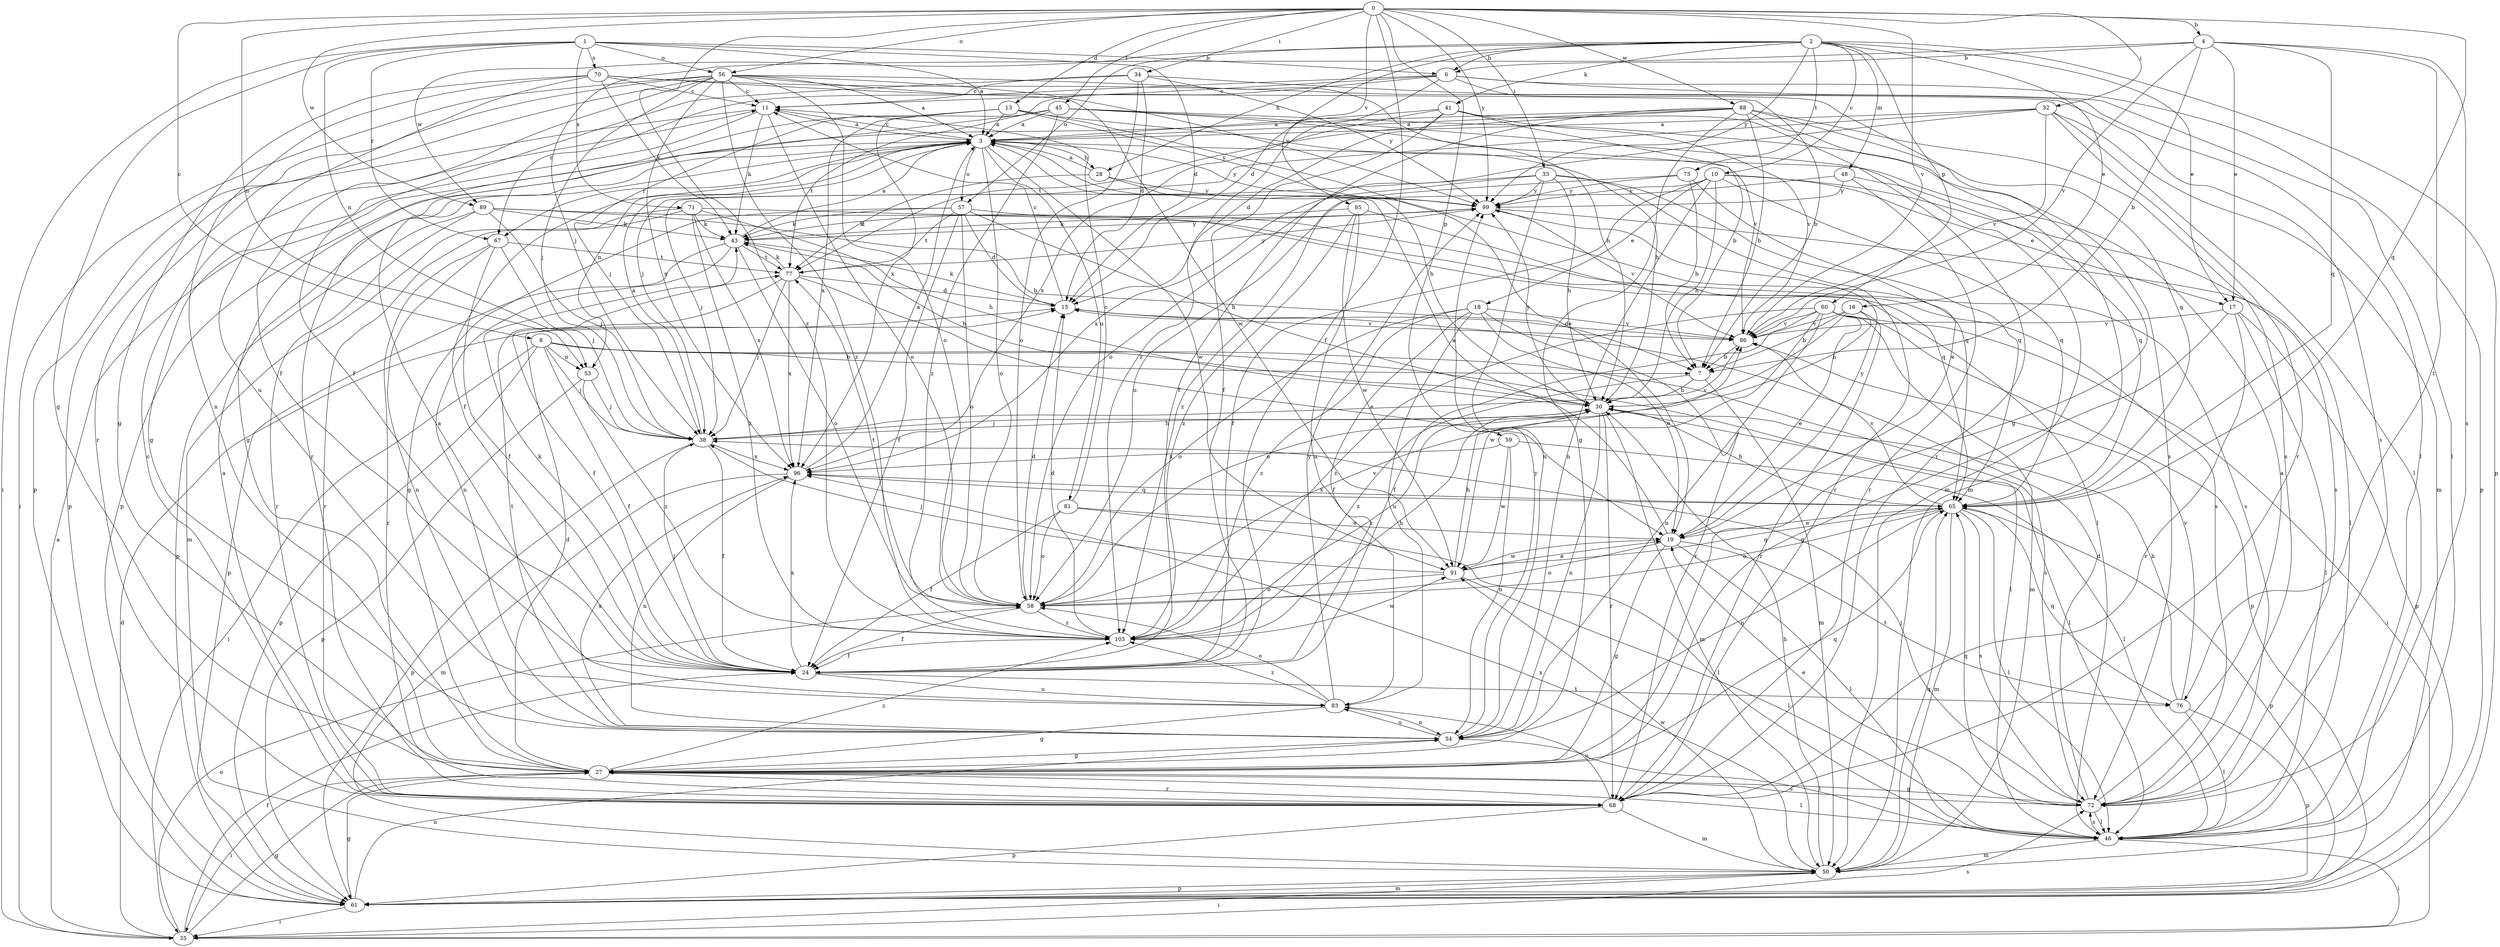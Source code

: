 strict digraph  {
0;
1;
2;
3;
4;
6;
7;
8;
10;
11;
13;
15;
16;
17;
18;
19;
24;
27;
28;
30;
32;
33;
34;
35;
38;
41;
43;
45;
46;
48;
50;
53;
54;
56;
57;
58;
59;
60;
61;
65;
67;
68;
70;
71;
72;
75;
76;
77;
81;
83;
85;
86;
88;
89;
91;
96;
99;
103;
0 -> 4  [label=b];
0 -> 8  [label=c];
0 -> 13  [label=d];
0 -> 24  [label=f];
0 -> 32  [label=i];
0 -> 33  [label=i];
0 -> 34  [label=i];
0 -> 45  [label=l];
0 -> 53  [label=n];
0 -> 56  [label=o];
0 -> 59  [label=p];
0 -> 65  [label=q];
0 -> 85  [label=v];
0 -> 86  [label=v];
0 -> 88  [label=w];
0 -> 89  [label=w];
0 -> 99  [label=y];
0 -> 103  [label=z];
1 -> 3  [label=a];
1 -> 6  [label=b];
1 -> 15  [label=d];
1 -> 27  [label=g];
1 -> 35  [label=i];
1 -> 53  [label=n];
1 -> 56  [label=o];
1 -> 67  [label=r];
1 -> 70  [label=s];
1 -> 71  [label=s];
2 -> 6  [label=b];
2 -> 10  [label=c];
2 -> 15  [label=d];
2 -> 16  [label=e];
2 -> 17  [label=e];
2 -> 28  [label=h];
2 -> 41  [label=k];
2 -> 48  [label=m];
2 -> 57  [label=o];
2 -> 60  [label=p];
2 -> 61  [label=p];
2 -> 75  [label=t];
2 -> 89  [label=w];
2 -> 99  [label=y];
3 -> 11  [label=c];
3 -> 24  [label=f];
3 -> 28  [label=h];
3 -> 30  [label=h];
3 -> 53  [label=n];
3 -> 57  [label=o];
3 -> 58  [label=o];
3 -> 67  [label=r];
3 -> 81  [label=u];
3 -> 91  [label=w];
3 -> 99  [label=y];
4 -> 6  [label=b];
4 -> 7  [label=b];
4 -> 17  [label=e];
4 -> 38  [label=j];
4 -> 65  [label=q];
4 -> 72  [label=s];
4 -> 76  [label=t];
4 -> 86  [label=v];
6 -> 11  [label=c];
6 -> 27  [label=g];
6 -> 46  [label=l];
6 -> 61  [label=p];
6 -> 67  [label=r];
6 -> 96  [label=x];
6 -> 103  [label=z];
7 -> 30  [label=h];
7 -> 50  [label=m];
7 -> 103  [label=z];
8 -> 7  [label=b];
8 -> 24  [label=f];
8 -> 35  [label=i];
8 -> 38  [label=j];
8 -> 46  [label=l];
8 -> 53  [label=n];
8 -> 61  [label=p];
8 -> 72  [label=s];
10 -> 17  [label=e];
10 -> 18  [label=e];
10 -> 24  [label=f];
10 -> 30  [label=h];
10 -> 54  [label=n];
10 -> 65  [label=q];
10 -> 72  [label=s];
10 -> 99  [label=y];
11 -> 3  [label=a];
11 -> 27  [label=g];
11 -> 43  [label=k];
11 -> 58  [label=o];
11 -> 61  [label=p];
13 -> 3  [label=a];
13 -> 19  [label=e];
13 -> 27  [label=g];
13 -> 30  [label=h];
13 -> 38  [label=j];
13 -> 96  [label=x];
13 -> 99  [label=y];
15 -> 11  [label=c];
15 -> 43  [label=k];
15 -> 86  [label=v];
16 -> 7  [label=b];
16 -> 30  [label=h];
16 -> 58  [label=o];
16 -> 68  [label=r];
16 -> 86  [label=v];
17 -> 27  [label=g];
17 -> 46  [label=l];
17 -> 61  [label=p];
17 -> 68  [label=r];
17 -> 86  [label=v];
18 -> 19  [label=e];
18 -> 24  [label=f];
18 -> 58  [label=o];
18 -> 68  [label=r];
18 -> 83  [label=u];
18 -> 86  [label=v];
18 -> 103  [label=z];
19 -> 3  [label=a];
19 -> 27  [label=g];
19 -> 46  [label=l];
19 -> 58  [label=o];
19 -> 76  [label=t];
19 -> 91  [label=w];
19 -> 99  [label=y];
24 -> 38  [label=j];
24 -> 43  [label=k];
24 -> 76  [label=t];
24 -> 83  [label=u];
24 -> 96  [label=x];
27 -> 15  [label=d];
27 -> 35  [label=i];
27 -> 46  [label=l];
27 -> 65  [label=q];
27 -> 68  [label=r];
27 -> 72  [label=s];
27 -> 103  [label=z];
28 -> 3  [label=a];
28 -> 65  [label=q];
28 -> 77  [label=t];
28 -> 99  [label=y];
30 -> 38  [label=j];
30 -> 46  [label=l];
30 -> 50  [label=m];
30 -> 54  [label=n];
30 -> 68  [label=r];
30 -> 99  [label=y];
30 -> 103  [label=z];
32 -> 3  [label=a];
32 -> 38  [label=j];
32 -> 46  [label=l];
32 -> 50  [label=m];
32 -> 58  [label=o];
32 -> 68  [label=r];
32 -> 86  [label=v];
33 -> 30  [label=h];
33 -> 38  [label=j];
33 -> 54  [label=n];
33 -> 65  [label=q];
33 -> 68  [label=r];
33 -> 96  [label=x];
33 -> 99  [label=y];
34 -> 11  [label=c];
34 -> 15  [label=d];
34 -> 24  [label=f];
34 -> 46  [label=l];
34 -> 58  [label=o];
34 -> 99  [label=y];
35 -> 3  [label=a];
35 -> 15  [label=d];
35 -> 24  [label=f];
35 -> 27  [label=g];
35 -> 58  [label=o];
35 -> 72  [label=s];
38 -> 3  [label=a];
38 -> 24  [label=f];
38 -> 30  [label=h];
38 -> 61  [label=p];
38 -> 86  [label=v];
38 -> 96  [label=x];
41 -> 3  [label=a];
41 -> 7  [label=b];
41 -> 15  [label=d];
41 -> 24  [label=f];
41 -> 68  [label=r];
41 -> 86  [label=v];
41 -> 96  [label=x];
43 -> 3  [label=a];
43 -> 30  [label=h];
43 -> 54  [label=n];
43 -> 58  [label=o];
43 -> 61  [label=p];
43 -> 77  [label=t];
43 -> 99  [label=y];
45 -> 3  [label=a];
45 -> 50  [label=m];
45 -> 68  [label=r];
45 -> 72  [label=s];
45 -> 77  [label=t];
45 -> 86  [label=v];
45 -> 103  [label=z];
46 -> 35  [label=i];
46 -> 50  [label=m];
46 -> 72  [label=s];
48 -> 58  [label=o];
48 -> 65  [label=q];
48 -> 68  [label=r];
48 -> 99  [label=y];
50 -> 30  [label=h];
50 -> 35  [label=i];
50 -> 61  [label=p];
50 -> 65  [label=q];
50 -> 91  [label=w];
50 -> 96  [label=x];
53 -> 38  [label=j];
53 -> 61  [label=p];
53 -> 103  [label=z];
54 -> 27  [label=g];
54 -> 46  [label=l];
54 -> 77  [label=t];
54 -> 83  [label=u];
54 -> 96  [label=x];
54 -> 99  [label=y];
56 -> 3  [label=a];
56 -> 11  [label=c];
56 -> 24  [label=f];
56 -> 30  [label=h];
56 -> 35  [label=i];
56 -> 38  [label=j];
56 -> 58  [label=o];
56 -> 61  [label=p];
56 -> 68  [label=r];
56 -> 91  [label=w];
56 -> 96  [label=x];
56 -> 99  [label=y];
56 -> 103  [label=z];
57 -> 15  [label=d];
57 -> 24  [label=f];
57 -> 27  [label=g];
57 -> 30  [label=h];
57 -> 43  [label=k];
57 -> 58  [label=o];
57 -> 72  [label=s];
57 -> 77  [label=t];
58 -> 15  [label=d];
58 -> 24  [label=f];
58 -> 77  [label=t];
58 -> 86  [label=v];
58 -> 103  [label=z];
59 -> 46  [label=l];
59 -> 54  [label=n];
59 -> 91  [label=w];
59 -> 96  [label=x];
60 -> 19  [label=e];
60 -> 24  [label=f];
60 -> 35  [label=i];
60 -> 50  [label=m];
60 -> 54  [label=n];
60 -> 61  [label=p];
60 -> 86  [label=v];
60 -> 91  [label=w];
60 -> 103  [label=z];
61 -> 27  [label=g];
61 -> 35  [label=i];
61 -> 50  [label=m];
61 -> 54  [label=n];
65 -> 19  [label=e];
65 -> 30  [label=h];
65 -> 46  [label=l];
65 -> 50  [label=m];
65 -> 54  [label=n];
65 -> 58  [label=o];
65 -> 61  [label=p];
65 -> 72  [label=s];
65 -> 86  [label=v];
65 -> 96  [label=x];
67 -> 24  [label=f];
67 -> 38  [label=j];
67 -> 54  [label=n];
67 -> 68  [label=r];
67 -> 77  [label=t];
68 -> 3  [label=a];
68 -> 11  [label=c];
68 -> 50  [label=m];
68 -> 61  [label=p];
68 -> 83  [label=u];
70 -> 7  [label=b];
70 -> 11  [label=c];
70 -> 27  [label=g];
70 -> 43  [label=k];
70 -> 54  [label=n];
70 -> 72  [label=s];
70 -> 83  [label=u];
71 -> 30  [label=h];
71 -> 43  [label=k];
71 -> 46  [label=l];
71 -> 50  [label=m];
71 -> 68  [label=r];
71 -> 96  [label=x];
71 -> 103  [label=z];
72 -> 3  [label=a];
72 -> 15  [label=d];
72 -> 19  [label=e];
72 -> 27  [label=g];
72 -> 38  [label=j];
72 -> 46  [label=l];
72 -> 65  [label=q];
75 -> 7  [label=b];
75 -> 19  [label=e];
75 -> 99  [label=y];
75 -> 103  [label=z];
76 -> 30  [label=h];
76 -> 46  [label=l];
76 -> 61  [label=p];
76 -> 65  [label=q];
76 -> 86  [label=v];
77 -> 15  [label=d];
77 -> 19  [label=e];
77 -> 24  [label=f];
77 -> 38  [label=j];
77 -> 43  [label=k];
77 -> 96  [label=x];
77 -> 99  [label=y];
81 -> 11  [label=c];
81 -> 19  [label=e];
81 -> 24  [label=f];
81 -> 46  [label=l];
81 -> 58  [label=o];
83 -> 3  [label=a];
83 -> 27  [label=g];
83 -> 54  [label=n];
83 -> 58  [label=o];
83 -> 99  [label=y];
83 -> 103  [label=z];
85 -> 43  [label=k];
85 -> 65  [label=q];
85 -> 83  [label=u];
85 -> 91  [label=w];
85 -> 103  [label=z];
86 -> 7  [label=b];
86 -> 15  [label=d];
88 -> 3  [label=a];
88 -> 7  [label=b];
88 -> 24  [label=f];
88 -> 27  [label=g];
88 -> 50  [label=m];
88 -> 61  [label=p];
88 -> 65  [label=q];
88 -> 72  [label=s];
88 -> 77  [label=t];
89 -> 7  [label=b];
89 -> 38  [label=j];
89 -> 43  [label=k];
89 -> 61  [label=p];
89 -> 68  [label=r];
89 -> 72  [label=s];
91 -> 19  [label=e];
91 -> 30  [label=h];
91 -> 38  [label=j];
91 -> 46  [label=l];
91 -> 58  [label=o];
91 -> 65  [label=q];
96 -> 3  [label=a];
96 -> 50  [label=m];
96 -> 54  [label=n];
96 -> 65  [label=q];
99 -> 43  [label=k];
99 -> 46  [label=l];
99 -> 86  [label=v];
103 -> 15  [label=d];
103 -> 24  [label=f];
103 -> 30  [label=h];
103 -> 91  [label=w];
}
